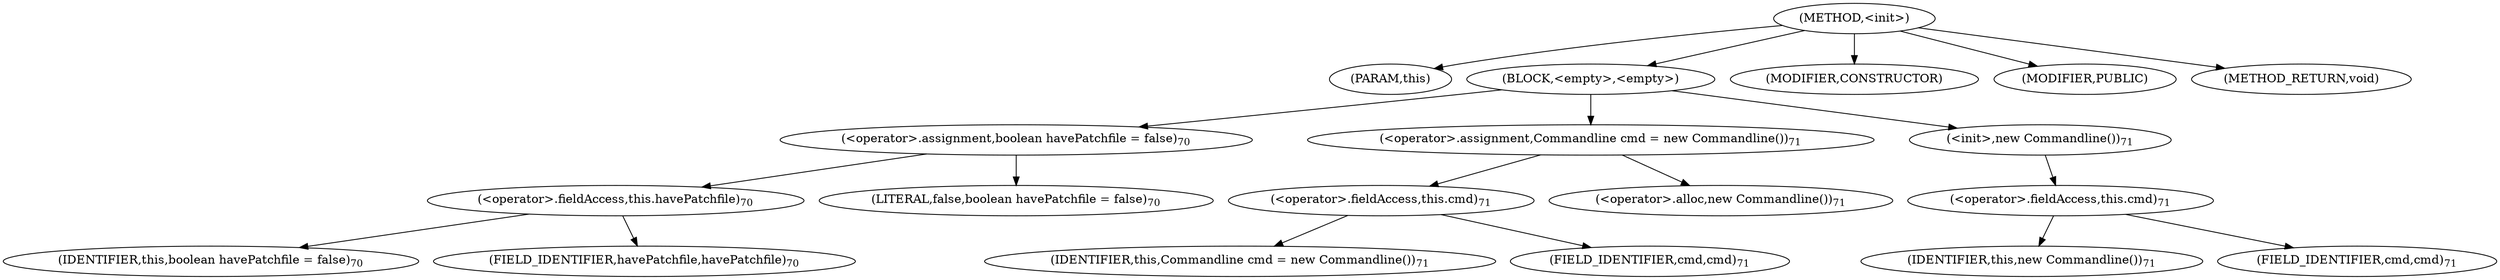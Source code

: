 digraph "&lt;init&gt;" {  
"257" [label = <(METHOD,&lt;init&gt;)> ]
"258" [label = <(PARAM,this)> ]
"259" [label = <(BLOCK,&lt;empty&gt;,&lt;empty&gt;)> ]
"260" [label = <(&lt;operator&gt;.assignment,boolean havePatchfile = false)<SUB>70</SUB>> ]
"261" [label = <(&lt;operator&gt;.fieldAccess,this.havePatchfile)<SUB>70</SUB>> ]
"262" [label = <(IDENTIFIER,this,boolean havePatchfile = false)<SUB>70</SUB>> ]
"263" [label = <(FIELD_IDENTIFIER,havePatchfile,havePatchfile)<SUB>70</SUB>> ]
"264" [label = <(LITERAL,false,boolean havePatchfile = false)<SUB>70</SUB>> ]
"265" [label = <(&lt;operator&gt;.assignment,Commandline cmd = new Commandline())<SUB>71</SUB>> ]
"266" [label = <(&lt;operator&gt;.fieldAccess,this.cmd)<SUB>71</SUB>> ]
"267" [label = <(IDENTIFIER,this,Commandline cmd = new Commandline())<SUB>71</SUB>> ]
"268" [label = <(FIELD_IDENTIFIER,cmd,cmd)<SUB>71</SUB>> ]
"269" [label = <(&lt;operator&gt;.alloc,new Commandline())<SUB>71</SUB>> ]
"270" [label = <(&lt;init&gt;,new Commandline())<SUB>71</SUB>> ]
"271" [label = <(&lt;operator&gt;.fieldAccess,this.cmd)<SUB>71</SUB>> ]
"272" [label = <(IDENTIFIER,this,new Commandline())<SUB>71</SUB>> ]
"273" [label = <(FIELD_IDENTIFIER,cmd,cmd)<SUB>71</SUB>> ]
"274" [label = <(MODIFIER,CONSTRUCTOR)> ]
"275" [label = <(MODIFIER,PUBLIC)> ]
"276" [label = <(METHOD_RETURN,void)> ]
  "257" -> "258" 
  "257" -> "259" 
  "257" -> "274" 
  "257" -> "275" 
  "257" -> "276" 
  "259" -> "260" 
  "259" -> "265" 
  "259" -> "270" 
  "260" -> "261" 
  "260" -> "264" 
  "261" -> "262" 
  "261" -> "263" 
  "265" -> "266" 
  "265" -> "269" 
  "266" -> "267" 
  "266" -> "268" 
  "270" -> "271" 
  "271" -> "272" 
  "271" -> "273" 
}

